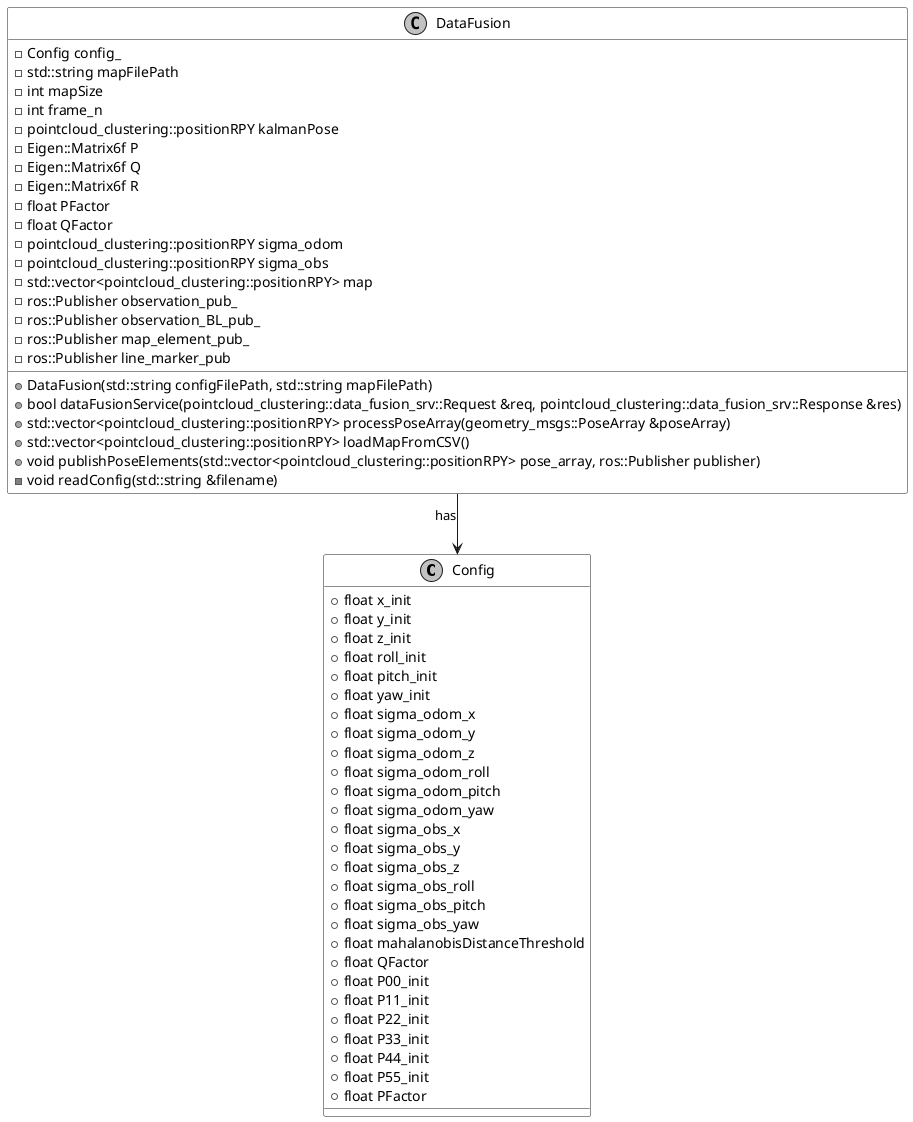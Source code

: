 @startuml
skinparam linetype ortho
skinparam monochrome true
skinparam classBackgroundColor white
class Config {
    + float x_init
    + float y_init
    + float z_init
    + float roll_init
    + float pitch_init
    + float yaw_init
    + float sigma_odom_x
    + float sigma_odom_y
    + float sigma_odom_z
    + float sigma_odom_roll
    + float sigma_odom_pitch
    + float sigma_odom_yaw
    + float sigma_obs_x
    + float sigma_obs_y
    + float sigma_obs_z
    + float sigma_obs_roll
    + float sigma_obs_pitch
    + float sigma_obs_yaw
    + float mahalanobisDistanceThreshold
    + float QFactor
    + float P00_init
    + float P11_init
    + float P22_init
    + float P33_init
    + float P44_init
    + float P55_init
    + float PFactor
}

class DataFusion {
    - Config config_
    - std::string mapFilePath
    - int mapSize
    - int frame_n
    - pointcloud_clustering::positionRPY kalmanPose
    - Eigen::Matrix6f P
    - Eigen::Matrix6f Q
    - Eigen::Matrix6f R
    - float PFactor
    - float QFactor
    - pointcloud_clustering::positionRPY sigma_odom
    - pointcloud_clustering::positionRPY sigma_obs
    - std::vector<pointcloud_clustering::positionRPY> map
    - ros::Publisher observation_pub_
    - ros::Publisher observation_BL_pub_
    - ros::Publisher map_element_pub_
    - ros::Publisher line_marker_pub

    + DataFusion(std::string configFilePath, std::string mapFilePath)
    + bool dataFusionService(pointcloud_clustering::data_fusion_srv::Request &req, pointcloud_clustering::data_fusion_srv::Response &res)
    + std::vector<pointcloud_clustering::positionRPY> processPoseArray(geometry_msgs::PoseArray &poseArray)
    + std::vector<pointcloud_clustering::positionRPY> loadMapFromCSV()
    + void publishPoseElements(std::vector<pointcloud_clustering::positionRPY> pose_array, ros::Publisher publisher)
    - void readConfig(std::string &filename)
}



DataFusion --> Config : "has"
@enduml

